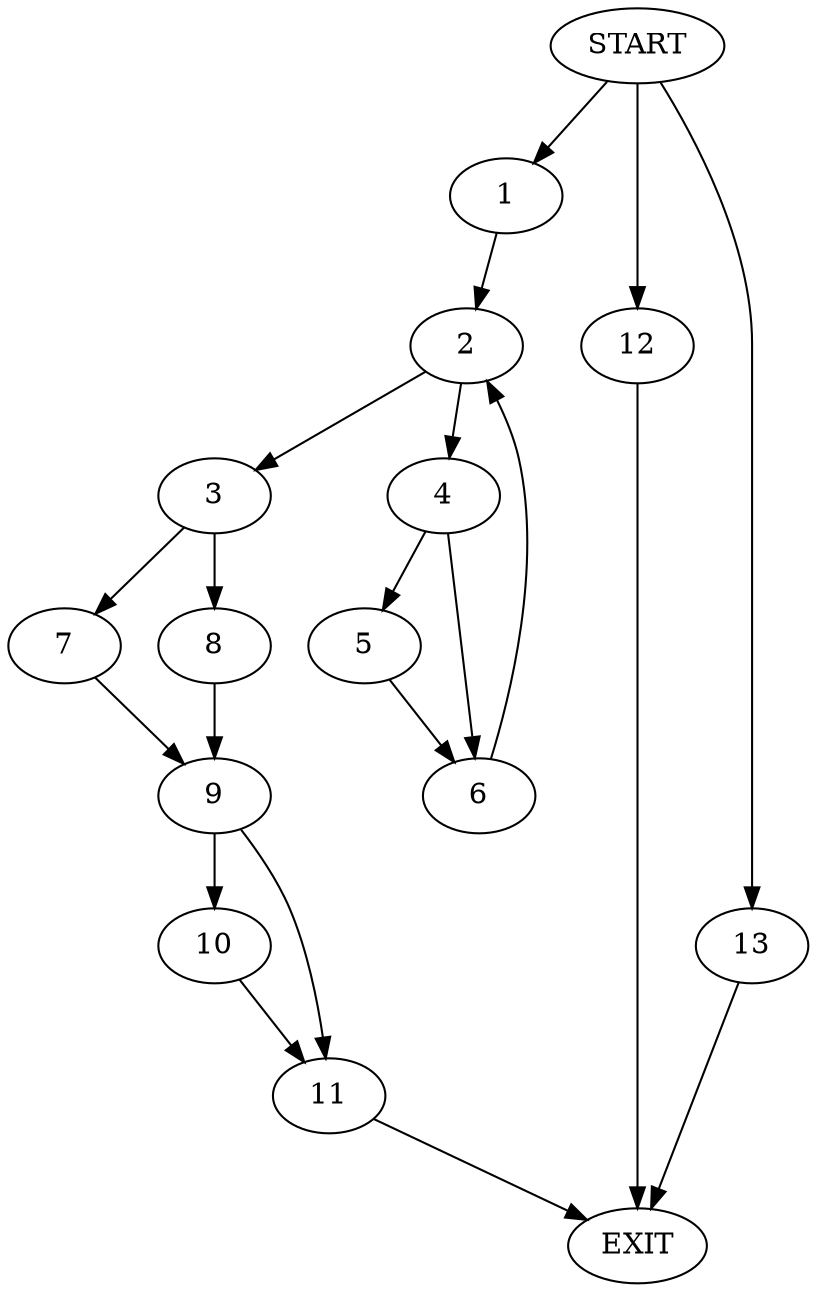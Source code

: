digraph {
0 [label="START"]
14 [label="EXIT"]
0 -> 1
1 -> 2
2 -> 3
2 -> 4
4 -> 5
4 -> 6
3 -> 7
3 -> 8
5 -> 6
6 -> 2
8 -> 9
7 -> 9
9 -> 10
9 -> 11
10 -> 11
11 -> 14
0 -> 12
12 -> 14
0 -> 13
13 -> 14
}
